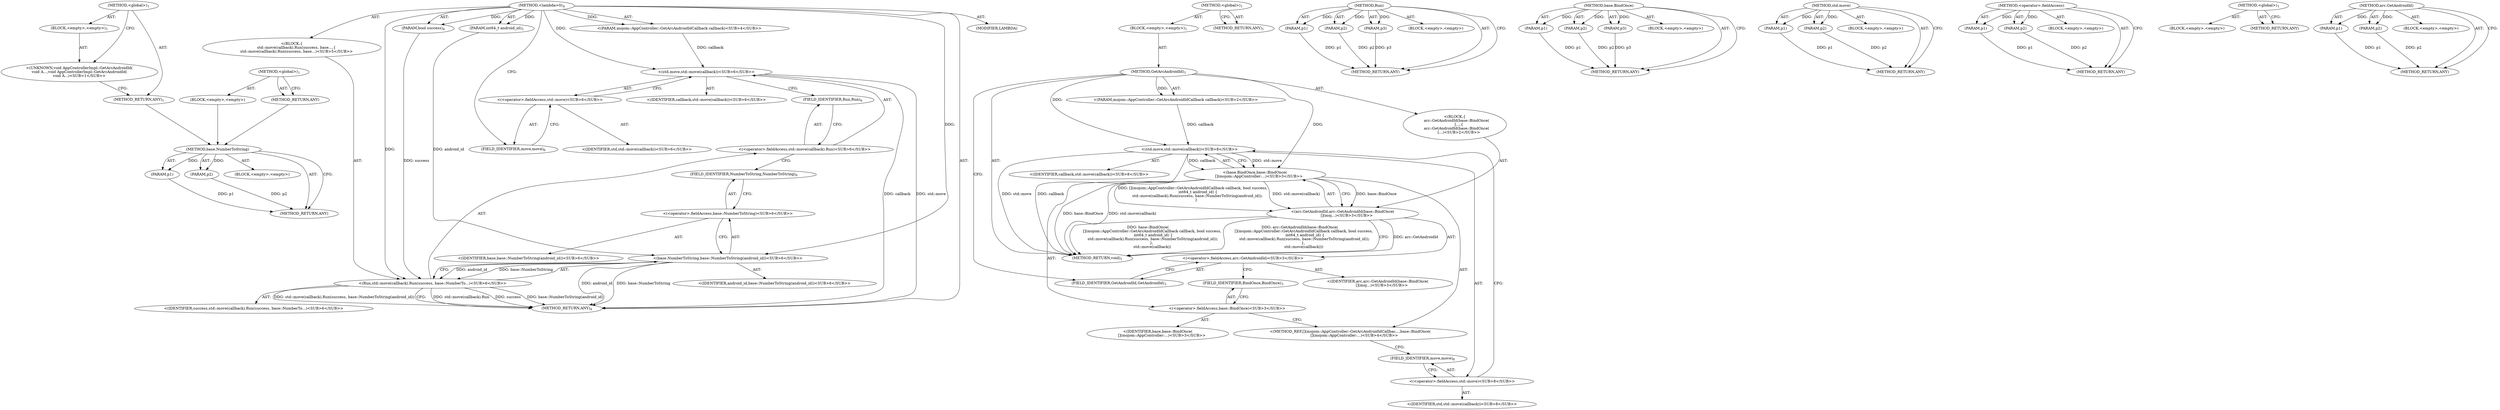 digraph "&lt;global&gt;" {
vulnerable_86 [label=<(METHOD,base.NumberToString)>];
vulnerable_87 [label=<(PARAM,p1)>];
vulnerable_88 [label=<(PARAM,p2)>];
vulnerable_89 [label=<(BLOCK,&lt;empty&gt;,&lt;empty&gt;)>];
vulnerable_90 [label=<(METHOD_RETURN,ANY)>];
vulnerable_3 [label=<(METHOD,&lt;lambda&gt;0)<SUB>4</SUB>>];
vulnerable_4 [label="<(PARAM,mojom::AppController::GetArcAndroidIdCallback callback)<SUB>4</SUB>>"];
vulnerable_5 [label=<(PARAM,bool success)<SUB>4</SUB>>];
vulnerable_6 [label=<(PARAM,int64_t android_id)<SUB>5</SUB>>];
vulnerable_7 [label="<(BLOCK,{
        std::move(callback).Run(success, base...,{
        std::move(callback).Run(success, base...)<SUB>5</SUB>>"];
vulnerable_8 [label="<(Run,std::move(callback).Run(success, base::NumberTo...)<SUB>6</SUB>>"];
vulnerable_9 [label="<(&lt;operator&gt;.fieldAccess,std::move(callback).Run)<SUB>6</SUB>>"];
vulnerable_10 [label="<(std.move,std::move(callback))<SUB>6</SUB>>"];
vulnerable_11 [label="<(&lt;operator&gt;.fieldAccess,std::move)<SUB>6</SUB>>"];
vulnerable_12 [label="<(IDENTIFIER,std,std::move(callback))<SUB>6</SUB>>"];
vulnerable_13 [label=<(FIELD_IDENTIFIER,move,move)<SUB>6</SUB>>];
vulnerable_14 [label="<(IDENTIFIER,callback,std::move(callback))<SUB>6</SUB>>"];
vulnerable_15 [label=<(FIELD_IDENTIFIER,Run,Run)<SUB>6</SUB>>];
vulnerable_16 [label="<(IDENTIFIER,success,std::move(callback).Run(success, base::NumberTo...)<SUB>6</SUB>>"];
vulnerable_17 [label="<(base.NumberToString,base::NumberToString(android_id))<SUB>6</SUB>>"];
vulnerable_18 [label="<(&lt;operator&gt;.fieldAccess,base::NumberToString)<SUB>6</SUB>>"];
vulnerable_19 [label="<(IDENTIFIER,base,base::NumberToString(android_id))<SUB>6</SUB>>"];
vulnerable_20 [label=<(FIELD_IDENTIFIER,NumberToString,NumberToString)<SUB>6</SUB>>];
vulnerable_21 [label="<(IDENTIFIER,android_id,base::NumberToString(android_id))<SUB>6</SUB>>"];
vulnerable_22 [label=<(MODIFIER,LAMBDA)>];
vulnerable_23 [label=<(METHOD_RETURN,ANY)<SUB>4</SUB>>];
vulnerable_29 [label=<(METHOD,&lt;global&gt;)<SUB>1</SUB>>];
vulnerable_30 [label=<(BLOCK,&lt;empty&gt;,&lt;empty&gt;)<SUB>1</SUB>>];
vulnerable_31 [label=<(METHOD,GetArcAndroidId)<SUB>1</SUB>>];
vulnerable_25 [label="<(PARAM,mojom::AppController::GetArcAndroidIdCallback callback)<SUB>2</SUB>>"];
vulnerable_32 [label="<(BLOCK,{
   arc::GetAndroidId(base::BindOnce(
       [...,{
   arc::GetAndroidId(base::BindOnce(
       [...)<SUB>2</SUB>>"];
vulnerable_33 [label="<(arc.GetAndroidId,arc::GetAndroidId(base::BindOnce(
       [](moj...)<SUB>3</SUB>>"];
vulnerable_34 [label="<(&lt;operator&gt;.fieldAccess,arc::GetAndroidId)<SUB>3</SUB>>"];
vulnerable_35 [label="<(IDENTIFIER,arc,arc::GetAndroidId(base::BindOnce(
       [](moj...)<SUB>3</SUB>>"];
vulnerable_36 [label=<(FIELD_IDENTIFIER,GetAndroidId,GetAndroidId)<SUB>3</SUB>>];
vulnerable_37 [label="<(base.BindOnce,base::BindOnce(
       [](mojom::AppController:...)<SUB>3</SUB>>"];
vulnerable_38 [label="<(&lt;operator&gt;.fieldAccess,base::BindOnce)<SUB>3</SUB>>"];
vulnerable_39 [label="<(IDENTIFIER,base,base::BindOnce(
       [](mojom::AppController:...)<SUB>3</SUB>>"];
vulnerable_40 [label=<(FIELD_IDENTIFIER,BindOnce,BindOnce)<SUB>3</SUB>>];
vulnerable_41 [label="<(METHOD_REF,[](mojom::AppController::GetArcAndroidIdCallbac...,base::BindOnce(
       [](mojom::AppController:...)<SUB>4</SUB>>"];
vulnerable_42 [label="<(std.move,std::move(callback))<SUB>8</SUB>>"];
vulnerable_43 [label="<(&lt;operator&gt;.fieldAccess,std::move)<SUB>8</SUB>>"];
vulnerable_44 [label="<(IDENTIFIER,std,std::move(callback))<SUB>8</SUB>>"];
vulnerable_45 [label=<(FIELD_IDENTIFIER,move,move)<SUB>8</SUB>>];
vulnerable_46 [label="<(IDENTIFIER,callback,std::move(callback))<SUB>8</SUB>>"];
vulnerable_47 [label=<(METHOD_RETURN,void)<SUB>1</SUB>>];
vulnerable_49 [label=<(METHOD_RETURN,ANY)<SUB>1</SUB>>];
vulnerable_70 [label=<(METHOD,Run)>];
vulnerable_71 [label=<(PARAM,p1)>];
vulnerable_72 [label=<(PARAM,p2)>];
vulnerable_73 [label=<(PARAM,p3)>];
vulnerable_74 [label=<(BLOCK,&lt;empty&gt;,&lt;empty&gt;)>];
vulnerable_75 [label=<(METHOD_RETURN,ANY)>];
vulnerable_96 [label=<(METHOD,base.BindOnce)>];
vulnerable_97 [label=<(PARAM,p1)>];
vulnerable_98 [label=<(PARAM,p2)>];
vulnerable_99 [label=<(PARAM,p3)>];
vulnerable_100 [label=<(BLOCK,&lt;empty&gt;,&lt;empty&gt;)>];
vulnerable_101 [label=<(METHOD_RETURN,ANY)>];
vulnerable_81 [label=<(METHOD,std.move)>];
vulnerable_82 [label=<(PARAM,p1)>];
vulnerable_83 [label=<(PARAM,p2)>];
vulnerable_84 [label=<(BLOCK,&lt;empty&gt;,&lt;empty&gt;)>];
vulnerable_85 [label=<(METHOD_RETURN,ANY)>];
vulnerable_76 [label=<(METHOD,&lt;operator&gt;.fieldAccess)>];
vulnerable_77 [label=<(PARAM,p1)>];
vulnerable_78 [label=<(PARAM,p2)>];
vulnerable_79 [label=<(BLOCK,&lt;empty&gt;,&lt;empty&gt;)>];
vulnerable_80 [label=<(METHOD_RETURN,ANY)>];
vulnerable_64 [label=<(METHOD,&lt;global&gt;)<SUB>1</SUB>>];
vulnerable_65 [label=<(BLOCK,&lt;empty&gt;,&lt;empty&gt;)>];
vulnerable_66 [label=<(METHOD_RETURN,ANY)>];
vulnerable_91 [label=<(METHOD,arc.GetAndroidId)>];
vulnerable_92 [label=<(PARAM,p1)>];
vulnerable_93 [label=<(PARAM,p2)>];
vulnerable_94 [label=<(BLOCK,&lt;empty&gt;,&lt;empty&gt;)>];
vulnerable_95 [label=<(METHOD_RETURN,ANY)>];
fixed_6 [label=<(METHOD,&lt;global&gt;)<SUB>1</SUB>>];
fixed_7 [label=<(BLOCK,&lt;empty&gt;,&lt;empty&gt;)<SUB>1</SUB>>];
fixed_8 [label="<(UNKNOWN,void AppControllerImpl::GetArcAndroidId(
void A...,void AppControllerImpl::GetArcAndroidId(
void A...)<SUB>1</SUB>>"];
fixed_9 [label=<(METHOD_RETURN,ANY)<SUB>1</SUB>>];
fixed_14 [label=<(METHOD,&lt;global&gt;)<SUB>1</SUB>>];
fixed_15 [label=<(BLOCK,&lt;empty&gt;,&lt;empty&gt;)>];
fixed_16 [label=<(METHOD_RETURN,ANY)>];
vulnerable_86 -> vulnerable_87  [key=0, label="AST: "];
vulnerable_86 -> vulnerable_87  [key=1, label="DDG: "];
vulnerable_86 -> vulnerable_89  [key=0, label="AST: "];
vulnerable_86 -> vulnerable_88  [key=0, label="AST: "];
vulnerable_86 -> vulnerable_88  [key=1, label="DDG: "];
vulnerable_86 -> vulnerable_90  [key=0, label="AST: "];
vulnerable_86 -> vulnerable_90  [key=1, label="CFG: "];
vulnerable_87 -> vulnerable_90  [key=0, label="DDG: p1"];
vulnerable_88 -> vulnerable_90  [key=0, label="DDG: p2"];
vulnerable_3 -> vulnerable_4  [key=0, label="AST: "];
vulnerable_3 -> vulnerable_4  [key=1, label="DDG: "];
vulnerable_3 -> vulnerable_5  [key=0, label="AST: "];
vulnerable_3 -> vulnerable_5  [key=1, label="DDG: "];
vulnerable_3 -> vulnerable_6  [key=0, label="AST: "];
vulnerable_3 -> vulnerable_6  [key=1, label="DDG: "];
vulnerable_3 -> vulnerable_7  [key=0, label="AST: "];
vulnerable_3 -> vulnerable_22  [key=0, label="AST: "];
vulnerable_3 -> vulnerable_23  [key=0, label="AST: "];
vulnerable_3 -> vulnerable_13  [key=0, label="CFG: "];
vulnerable_3 -> vulnerable_8  [key=0, label="DDG: "];
vulnerable_3 -> vulnerable_17  [key=0, label="DDG: "];
vulnerable_3 -> vulnerable_10  [key=0, label="DDG: "];
vulnerable_4 -> vulnerable_10  [key=0, label="DDG: callback"];
vulnerable_5 -> vulnerable_8  [key=0, label="DDG: success"];
vulnerable_6 -> vulnerable_17  [key=0, label="DDG: android_id"];
vulnerable_7 -> vulnerable_8  [key=0, label="AST: "];
vulnerable_8 -> vulnerable_9  [key=0, label="AST: "];
vulnerable_8 -> vulnerable_16  [key=0, label="AST: "];
vulnerable_8 -> vulnerable_17  [key=0, label="AST: "];
vulnerable_8 -> vulnerable_23  [key=0, label="CFG: "];
vulnerable_8 -> vulnerable_23  [key=1, label="DDG: std::move(callback).Run"];
vulnerable_8 -> vulnerable_23  [key=2, label="DDG: success"];
vulnerable_8 -> vulnerable_23  [key=3, label="DDG: base::NumberToString(android_id)"];
vulnerable_8 -> vulnerable_23  [key=4, label="DDG: std::move(callback).Run(success, base::NumberToString(android_id))"];
vulnerable_9 -> vulnerable_10  [key=0, label="AST: "];
vulnerable_9 -> vulnerable_15  [key=0, label="AST: "];
vulnerable_9 -> vulnerable_20  [key=0, label="CFG: "];
vulnerable_10 -> vulnerable_11  [key=0, label="AST: "];
vulnerable_10 -> vulnerable_14  [key=0, label="AST: "];
vulnerable_10 -> vulnerable_15  [key=0, label="CFG: "];
vulnerable_10 -> vulnerable_23  [key=0, label="DDG: std::move"];
vulnerable_10 -> vulnerable_23  [key=1, label="DDG: callback"];
vulnerable_11 -> vulnerable_12  [key=0, label="AST: "];
vulnerable_11 -> vulnerable_13  [key=0, label="AST: "];
vulnerable_11 -> vulnerable_10  [key=0, label="CFG: "];
vulnerable_13 -> vulnerable_11  [key=0, label="CFG: "];
vulnerable_15 -> vulnerable_9  [key=0, label="CFG: "];
vulnerable_17 -> vulnerable_18  [key=0, label="AST: "];
vulnerable_17 -> vulnerable_21  [key=0, label="AST: "];
vulnerable_17 -> vulnerable_8  [key=0, label="CFG: "];
vulnerable_17 -> vulnerable_8  [key=1, label="DDG: base::NumberToString"];
vulnerable_17 -> vulnerable_8  [key=2, label="DDG: android_id"];
vulnerable_17 -> vulnerable_23  [key=0, label="DDG: base::NumberToString"];
vulnerable_17 -> vulnerable_23  [key=1, label="DDG: android_id"];
vulnerable_18 -> vulnerable_19  [key=0, label="AST: "];
vulnerable_18 -> vulnerable_20  [key=0, label="AST: "];
vulnerable_18 -> vulnerable_17  [key=0, label="CFG: "];
vulnerable_20 -> vulnerable_18  [key=0, label="CFG: "];
vulnerable_29 -> vulnerable_30  [key=0, label="AST: "];
vulnerable_29 -> vulnerable_49  [key=0, label="AST: "];
vulnerable_29 -> vulnerable_49  [key=1, label="CFG: "];
vulnerable_30 -> vulnerable_31  [key=0, label="AST: "];
vulnerable_31 -> vulnerable_25  [key=0, label="AST: "];
vulnerable_31 -> vulnerable_25  [key=1, label="DDG: "];
vulnerable_31 -> vulnerable_32  [key=0, label="AST: "];
vulnerable_31 -> vulnerable_47  [key=0, label="AST: "];
vulnerable_31 -> vulnerable_36  [key=0, label="CFG: "];
vulnerable_31 -> vulnerable_37  [key=0, label="DDG: "];
vulnerable_31 -> vulnerable_42  [key=0, label="DDG: "];
vulnerable_25 -> vulnerable_42  [key=0, label="DDG: callback"];
vulnerable_32 -> vulnerable_33  [key=0, label="AST: "];
vulnerable_33 -> vulnerable_34  [key=0, label="AST: "];
vulnerable_33 -> vulnerable_37  [key=0, label="AST: "];
vulnerable_33 -> vulnerable_47  [key=0, label="CFG: "];
vulnerable_33 -> vulnerable_47  [key=1, label="DDG: arc::GetAndroidId"];
vulnerable_33 -> vulnerable_47  [key=2, label="DDG: base::BindOnce(
       [](mojom::AppController::GetArcAndroidIdCallback callback, bool success,
         int64_t android_id) {
        std::move(callback).Run(success, base::NumberToString(android_id));
      },
       std::move(callback))"];
vulnerable_33 -> vulnerable_47  [key=3, label="DDG: arc::GetAndroidId(base::BindOnce(
       [](mojom::AppController::GetArcAndroidIdCallback callback, bool success,
         int64_t android_id) {
        std::move(callback).Run(success, base::NumberToString(android_id));
      },
       std::move(callback)))"];
vulnerable_34 -> vulnerable_35  [key=0, label="AST: "];
vulnerable_34 -> vulnerable_36  [key=0, label="AST: "];
vulnerable_34 -> vulnerable_40  [key=0, label="CFG: "];
vulnerable_36 -> vulnerable_34  [key=0, label="CFG: "];
vulnerable_37 -> vulnerable_38  [key=0, label="AST: "];
vulnerable_37 -> vulnerable_41  [key=0, label="AST: "];
vulnerable_37 -> vulnerable_42  [key=0, label="AST: "];
vulnerable_37 -> vulnerable_33  [key=0, label="CFG: "];
vulnerable_37 -> vulnerable_33  [key=1, label="DDG: base::BindOnce"];
vulnerable_37 -> vulnerable_33  [key=2, label="DDG: [](mojom::AppController::GetArcAndroidIdCallback callback, bool success,
         int64_t android_id) {
        std::move(callback).Run(success, base::NumberToString(android_id));
      }"];
vulnerable_37 -> vulnerable_33  [key=3, label="DDG: std::move(callback)"];
vulnerable_37 -> vulnerable_47  [key=0, label="DDG: base::BindOnce"];
vulnerable_37 -> vulnerable_47  [key=1, label="DDG: std::move(callback)"];
vulnerable_38 -> vulnerable_39  [key=0, label="AST: "];
vulnerable_38 -> vulnerable_40  [key=0, label="AST: "];
vulnerable_38 -> vulnerable_41  [key=0, label="CFG: "];
vulnerable_40 -> vulnerable_38  [key=0, label="CFG: "];
vulnerable_41 -> vulnerable_45  [key=0, label="CFG: "];
vulnerable_42 -> vulnerable_43  [key=0, label="AST: "];
vulnerable_42 -> vulnerable_46  [key=0, label="AST: "];
vulnerable_42 -> vulnerable_37  [key=0, label="CFG: "];
vulnerable_42 -> vulnerable_37  [key=1, label="DDG: std::move"];
vulnerable_42 -> vulnerable_37  [key=2, label="DDG: callback"];
vulnerable_42 -> vulnerable_47  [key=0, label="DDG: std::move"];
vulnerable_42 -> vulnerable_47  [key=1, label="DDG: callback"];
vulnerable_43 -> vulnerable_44  [key=0, label="AST: "];
vulnerable_43 -> vulnerable_45  [key=0, label="AST: "];
vulnerable_43 -> vulnerable_42  [key=0, label="CFG: "];
vulnerable_45 -> vulnerable_43  [key=0, label="CFG: "];
vulnerable_70 -> vulnerable_71  [key=0, label="AST: "];
vulnerable_70 -> vulnerable_71  [key=1, label="DDG: "];
vulnerable_70 -> vulnerable_74  [key=0, label="AST: "];
vulnerable_70 -> vulnerable_72  [key=0, label="AST: "];
vulnerable_70 -> vulnerable_72  [key=1, label="DDG: "];
vulnerable_70 -> vulnerable_75  [key=0, label="AST: "];
vulnerable_70 -> vulnerable_75  [key=1, label="CFG: "];
vulnerable_70 -> vulnerable_73  [key=0, label="AST: "];
vulnerable_70 -> vulnerable_73  [key=1, label="DDG: "];
vulnerable_71 -> vulnerable_75  [key=0, label="DDG: p1"];
vulnerable_72 -> vulnerable_75  [key=0, label="DDG: p2"];
vulnerable_73 -> vulnerable_75  [key=0, label="DDG: p3"];
vulnerable_96 -> vulnerable_97  [key=0, label="AST: "];
vulnerable_96 -> vulnerable_97  [key=1, label="DDG: "];
vulnerable_96 -> vulnerable_100  [key=0, label="AST: "];
vulnerable_96 -> vulnerable_98  [key=0, label="AST: "];
vulnerable_96 -> vulnerable_98  [key=1, label="DDG: "];
vulnerable_96 -> vulnerable_101  [key=0, label="AST: "];
vulnerable_96 -> vulnerable_101  [key=1, label="CFG: "];
vulnerable_96 -> vulnerable_99  [key=0, label="AST: "];
vulnerable_96 -> vulnerable_99  [key=1, label="DDG: "];
vulnerable_97 -> vulnerable_101  [key=0, label="DDG: p1"];
vulnerable_98 -> vulnerable_101  [key=0, label="DDG: p2"];
vulnerable_99 -> vulnerable_101  [key=0, label="DDG: p3"];
vulnerable_81 -> vulnerable_82  [key=0, label="AST: "];
vulnerable_81 -> vulnerable_82  [key=1, label="DDG: "];
vulnerable_81 -> vulnerable_84  [key=0, label="AST: "];
vulnerable_81 -> vulnerable_83  [key=0, label="AST: "];
vulnerable_81 -> vulnerable_83  [key=1, label="DDG: "];
vulnerable_81 -> vulnerable_85  [key=0, label="AST: "];
vulnerable_81 -> vulnerable_85  [key=1, label="CFG: "];
vulnerable_82 -> vulnerable_85  [key=0, label="DDG: p1"];
vulnerable_83 -> vulnerable_85  [key=0, label="DDG: p2"];
vulnerable_76 -> vulnerable_77  [key=0, label="AST: "];
vulnerable_76 -> vulnerable_77  [key=1, label="DDG: "];
vulnerable_76 -> vulnerable_79  [key=0, label="AST: "];
vulnerable_76 -> vulnerable_78  [key=0, label="AST: "];
vulnerable_76 -> vulnerable_78  [key=1, label="DDG: "];
vulnerable_76 -> vulnerable_80  [key=0, label="AST: "];
vulnerable_76 -> vulnerable_80  [key=1, label="CFG: "];
vulnerable_77 -> vulnerable_80  [key=0, label="DDG: p1"];
vulnerable_78 -> vulnerable_80  [key=0, label="DDG: p2"];
vulnerable_64 -> vulnerable_65  [key=0, label="AST: "];
vulnerable_64 -> vulnerable_66  [key=0, label="AST: "];
vulnerable_64 -> vulnerable_66  [key=1, label="CFG: "];
vulnerable_91 -> vulnerable_92  [key=0, label="AST: "];
vulnerable_91 -> vulnerable_92  [key=1, label="DDG: "];
vulnerable_91 -> vulnerable_94  [key=0, label="AST: "];
vulnerable_91 -> vulnerable_93  [key=0, label="AST: "];
vulnerable_91 -> vulnerable_93  [key=1, label="DDG: "];
vulnerable_91 -> vulnerable_95  [key=0, label="AST: "];
vulnerable_91 -> vulnerable_95  [key=1, label="CFG: "];
vulnerable_92 -> vulnerable_95  [key=0, label="DDG: p1"];
vulnerable_93 -> vulnerable_95  [key=0, label="DDG: p2"];
fixed_6 -> fixed_7  [key=0, label="AST: "];
fixed_6 -> fixed_9  [key=0, label="AST: "];
fixed_6 -> fixed_8  [key=0, label="CFG: "];
fixed_7 -> fixed_8  [key=0, label="AST: "];
fixed_8 -> fixed_9  [key=0, label="CFG: "];
fixed_9 -> vulnerable_86  [key=0];
fixed_14 -> fixed_15  [key=0, label="AST: "];
fixed_14 -> fixed_16  [key=0, label="AST: "];
fixed_14 -> fixed_16  [key=1, label="CFG: "];
fixed_15 -> vulnerable_86  [key=0];
fixed_16 -> vulnerable_86  [key=0];
}
